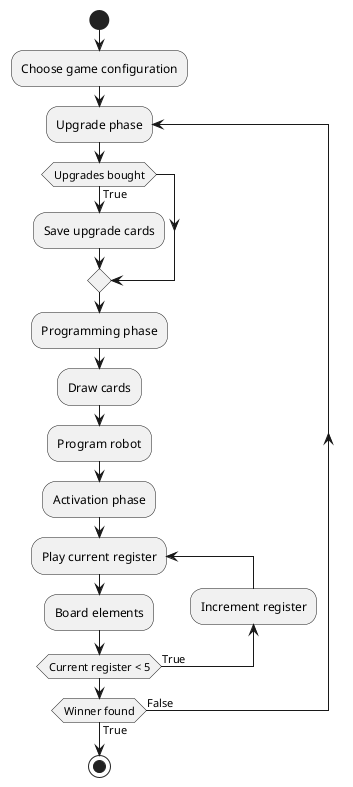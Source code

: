 @startuml GameFlow
start
:Choose game configuration;
repeat :Upgrade phase;
    if (Upgrades bought) then (True)
        :Save upgrade cards;
    endif
    :Programming phase;
    :Draw cards;
    :Program robot;
    :Activation phase;
    repeat :Play current register;
    :Board elements;
    backward :Increment register;
    repeat while (Current register < 5) is (True)
repeat while (Winner found) is (False) not (True)
stop
@enduml